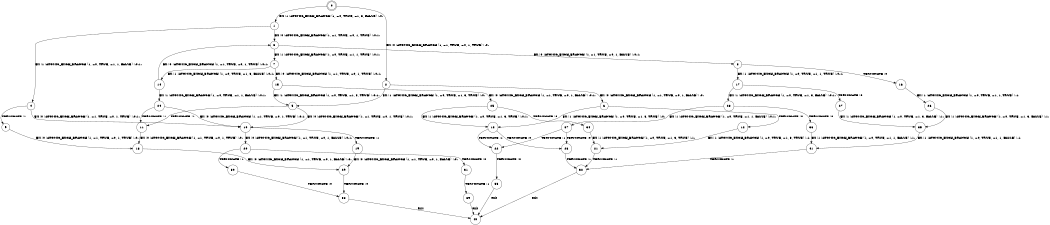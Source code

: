 digraph BCG {
size = "7, 10.5";
center = TRUE;
node [shape = circle];
0 [peripheries = 2];
0 -> 1 [label = "EX !1 !ATOMIC_EXCH_BRANCH (1, +0, TRUE, +1, 3, FALSE) !:0:"];
0 -> 2 [label = "EX !0 !ATOMIC_EXCH_BRANCH (1, +1, TRUE, +0, 1, TRUE) !:0:"];
1 -> 3 [label = "EX !0 !ATOMIC_EXCH_BRANCH (1, +1, TRUE, +0, 1, TRUE) !:0:1:"];
1 -> 4 [label = "EX !1 !ATOMIC_EXCH_BRANCH (1, +0, TRUE, +1, 1, FALSE) !:0:1:"];
2 -> 5 [label = "EX !1 !ATOMIC_EXCH_BRANCH (1, +0, TRUE, +1, 3, TRUE) !:0:"];
2 -> 6 [label = "EX !0 !ATOMIC_EXCH_BRANCH (1, +1, TRUE, +0, 1, FALSE) !:0:"];
3 -> 7 [label = "EX !1 !ATOMIC_EXCH_BRANCH (1, +0, TRUE, +1, 1, TRUE) !:0:1:"];
3 -> 8 [label = "EX !0 !ATOMIC_EXCH_BRANCH (1, +1, TRUE, +0, 1, FALSE) !:0:1:"];
4 -> 9 [label = "TERMINATE !1"];
4 -> 10 [label = "EX !0 !ATOMIC_EXCH_BRANCH (1, +1, TRUE, +0, 1, TRUE) !:0:1:"];
5 -> 11 [label = "TERMINATE !1"];
5 -> 10 [label = "EX !0 !ATOMIC_EXCH_BRANCH (1, +1, TRUE, +0, 1, TRUE) !:0:1:"];
6 -> 12 [label = "TERMINATE !0"];
6 -> 13 [label = "EX !1 !ATOMIC_EXCH_BRANCH (1, +0, TRUE, +1, 3, TRUE) !:0:"];
7 -> 14 [label = "EX !1 !ATOMIC_EXCH_BRANCH (1, +0, TRUE, +1, 3, FALSE) !:0:1:"];
7 -> 15 [label = "EX !0 !ATOMIC_EXCH_BRANCH (1, +1, TRUE, +0, 1, TRUE) !:0:1:"];
8 -> 16 [label = "TERMINATE !0"];
8 -> 17 [label = "EX !1 !ATOMIC_EXCH_BRANCH (1, +0, TRUE, +1, 1, TRUE) !:0:1:"];
9 -> 18 [label = "EX !0 !ATOMIC_EXCH_BRANCH (1, +1, TRUE, +0, 1, TRUE) !:0:"];
10 -> 19 [label = "TERMINATE !1"];
10 -> 20 [label = "EX !0 !ATOMIC_EXCH_BRANCH (1, +1, TRUE, +0, 1, FALSE) !:0:1:"];
11 -> 18 [label = "EX !0 !ATOMIC_EXCH_BRANCH (1, +1, TRUE, +0, 1, TRUE) !:0:"];
12 -> 21 [label = "EX !1 !ATOMIC_EXCH_BRANCH (1, +0, TRUE, +1, 3, TRUE) !:1:"];
13 -> 22 [label = "TERMINATE !1"];
13 -> 23 [label = "TERMINATE !0"];
14 -> 24 [label = "EX !1 !ATOMIC_EXCH_BRANCH (1, +0, TRUE, +1, 1, FALSE) !:0:1:"];
14 -> 3 [label = "EX !0 !ATOMIC_EXCH_BRANCH (1, +1, TRUE, +0, 1, TRUE) !:0:1:"];
15 -> 5 [label = "EX !1 !ATOMIC_EXCH_BRANCH (1, +0, TRUE, +1, 3, TRUE) !:0:1:"];
15 -> 25 [label = "EX !0 !ATOMIC_EXCH_BRANCH (1, +1, TRUE, +0, 1, FALSE) !:0:1:"];
16 -> 26 [label = "EX !1 !ATOMIC_EXCH_BRANCH (1, +0, TRUE, +1, 1, TRUE) !:1:"];
17 -> 27 [label = "TERMINATE !0"];
17 -> 28 [label = "EX !1 !ATOMIC_EXCH_BRANCH (1, +0, TRUE, +1, 3, FALSE) !:0:1:"];
18 -> 29 [label = "EX !0 !ATOMIC_EXCH_BRANCH (1, +1, TRUE, +0, 1, FALSE) !:0:"];
19 -> 29 [label = "EX !0 !ATOMIC_EXCH_BRANCH (1, +1, TRUE, +0, 1, FALSE) !:0:"];
20 -> 30 [label = "TERMINATE !1"];
20 -> 31 [label = "TERMINATE !0"];
21 -> 32 [label = "TERMINATE !1"];
22 -> 33 [label = "TERMINATE !0"];
23 -> 32 [label = "TERMINATE !1"];
24 -> 11 [label = "TERMINATE !1"];
24 -> 10 [label = "EX !0 !ATOMIC_EXCH_BRANCH (1, +1, TRUE, +0, 1, TRUE) !:0:1:"];
25 -> 34 [label = "TERMINATE !0"];
25 -> 13 [label = "EX !1 !ATOMIC_EXCH_BRANCH (1, +0, TRUE, +1, 3, TRUE) !:0:1:"];
26 -> 35 [label = "EX !1 !ATOMIC_EXCH_BRANCH (1, +0, TRUE, +1, 3, FALSE) !:1:"];
27 -> 35 [label = "EX !1 !ATOMIC_EXCH_BRANCH (1, +0, TRUE, +1, 3, FALSE) !:1:"];
28 -> 36 [label = "TERMINATE !0"];
28 -> 37 [label = "EX !1 !ATOMIC_EXCH_BRANCH (1, +0, TRUE, +1, 1, FALSE) !:0:1:"];
29 -> 38 [label = "TERMINATE !0"];
30 -> 38 [label = "TERMINATE !0"];
31 -> 39 [label = "TERMINATE !1"];
32 -> 40 [label = "exit"];
33 -> 40 [label = "exit"];
34 -> 21 [label = "EX !1 !ATOMIC_EXCH_BRANCH (1, +0, TRUE, +1, 3, TRUE) !:1:"];
35 -> 41 [label = "EX !1 !ATOMIC_EXCH_BRANCH (1, +0, TRUE, +1, 1, FALSE) !:1:"];
36 -> 41 [label = "EX !1 !ATOMIC_EXCH_BRANCH (1, +0, TRUE, +1, 1, FALSE) !:1:"];
37 -> 22 [label = "TERMINATE !1"];
37 -> 23 [label = "TERMINATE !0"];
38 -> 40 [label = "exit"];
39 -> 40 [label = "exit"];
41 -> 32 [label = "TERMINATE !1"];
}
